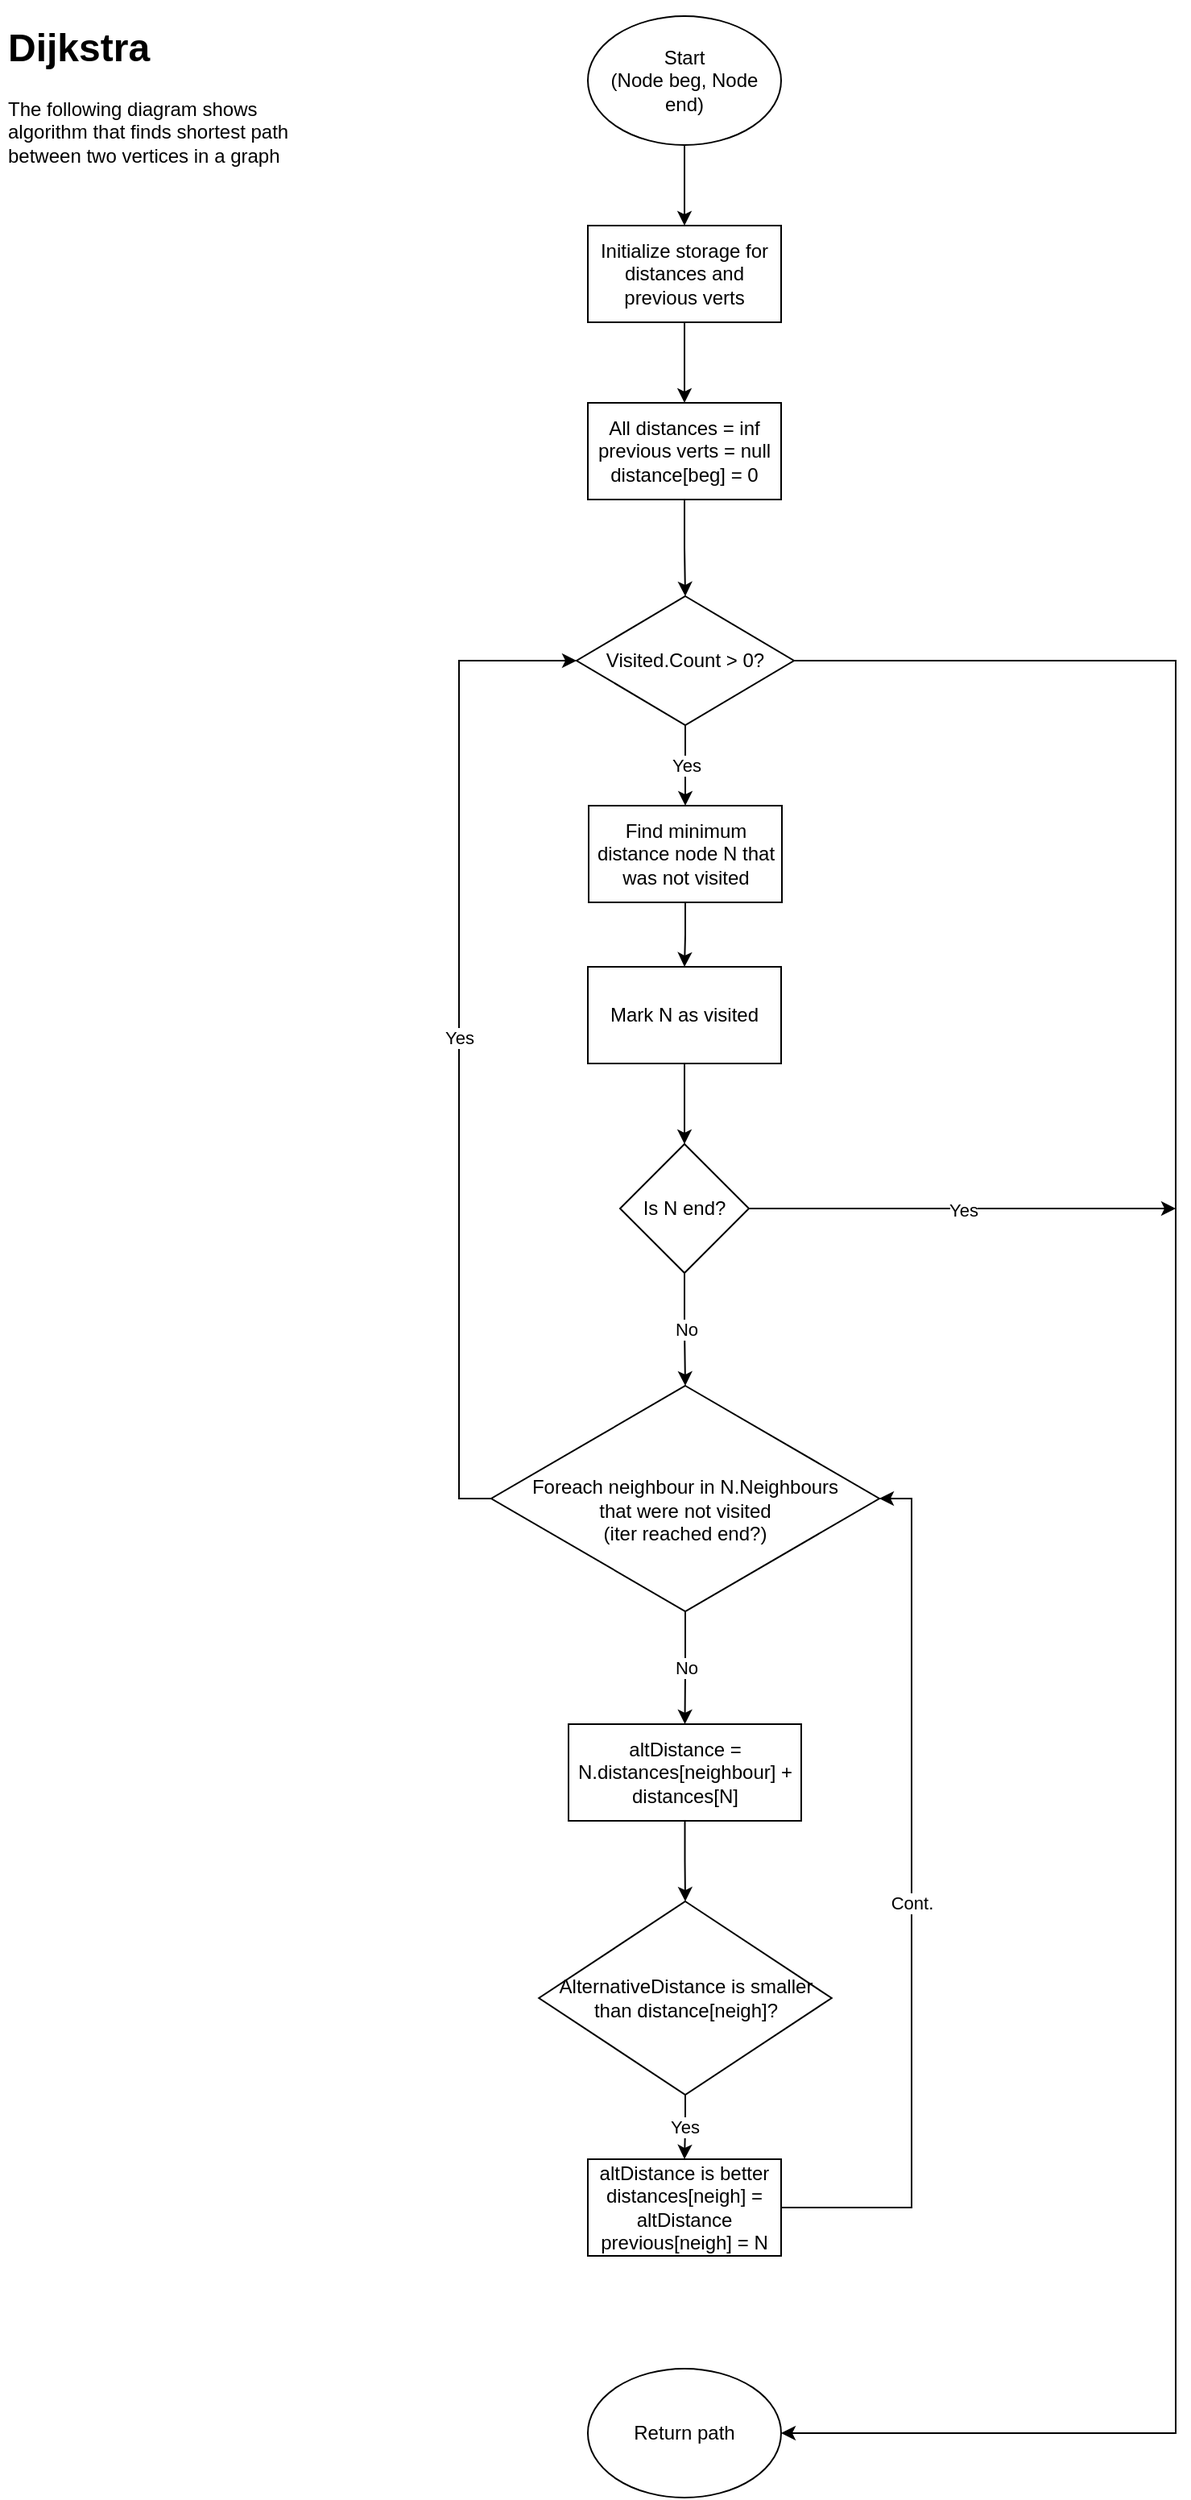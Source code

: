 <mxfile version="12.9.5" type="device"><diagram id="yN6Fcv71jCxVdLx0wG5Q" name="Page-1"><mxGraphModel dx="1352" dy="767" grid="1" gridSize="10" guides="1" tooltips="1" connect="1" arrows="1" fold="1" page="1" pageScale="1" pageWidth="850" pageHeight="1600" math="0" shadow="0"><root><mxCell id="0"/><mxCell id="1" parent="0"/><mxCell id="CMhIOHc8tGIUqYciA_7P-1" value="&lt;h1&gt;Dijkstra&lt;br&gt;&lt;/h1&gt;&lt;p&gt;The following diagram shows algorithm that finds shortest path between two vertices in a graph&lt;br&gt;&lt;/p&gt;" style="text;html=1;strokeColor=none;fillColor=none;spacing=5;spacingTop=-20;whiteSpace=wrap;overflow=hidden;rounded=0;" vertex="1" parent="1"><mxGeometry y="10" width="190" height="120" as="geometry"/></mxCell><mxCell id="CMhIOHc8tGIUqYciA_7P-4" value="" style="edgeStyle=orthogonalEdgeStyle;rounded=0;orthogonalLoop=1;jettySize=auto;html=1;" edge="1" parent="1" source="CMhIOHc8tGIUqYciA_7P-2" target="CMhIOHc8tGIUqYciA_7P-3"><mxGeometry relative="1" as="geometry"/></mxCell><mxCell id="CMhIOHc8tGIUqYciA_7P-2" value="&lt;div&gt;Start&lt;/div&gt;&lt;div&gt;(Node beg, Node end)&lt;/div&gt;" style="ellipse;whiteSpace=wrap;html=1;" vertex="1" parent="1"><mxGeometry x="365" y="10" width="120" height="80" as="geometry"/></mxCell><mxCell id="CMhIOHc8tGIUqYciA_7P-6" value="" style="edgeStyle=orthogonalEdgeStyle;rounded=0;orthogonalLoop=1;jettySize=auto;html=1;" edge="1" parent="1" source="CMhIOHc8tGIUqYciA_7P-3" target="CMhIOHc8tGIUqYciA_7P-5"><mxGeometry relative="1" as="geometry"/></mxCell><mxCell id="CMhIOHc8tGIUqYciA_7P-3" value="Initialize storage for distances and previous verts" style="rounded=0;whiteSpace=wrap;html=1;" vertex="1" parent="1"><mxGeometry x="365" y="140" width="120" height="60" as="geometry"/></mxCell><mxCell id="CMhIOHc8tGIUqYciA_7P-8" value="" style="edgeStyle=orthogonalEdgeStyle;rounded=0;orthogonalLoop=1;jettySize=auto;html=1;" edge="1" parent="1" source="CMhIOHc8tGIUqYciA_7P-5" target="CMhIOHc8tGIUqYciA_7P-7"><mxGeometry relative="1" as="geometry"/></mxCell><mxCell id="CMhIOHc8tGIUqYciA_7P-5" value="&lt;div&gt;All distances = inf&lt;/div&gt;&lt;div&gt;previous verts = null&lt;/div&gt;&lt;div&gt;distance[beg] = 0&lt;br&gt;&lt;/div&gt;" style="rounded=0;whiteSpace=wrap;html=1;" vertex="1" parent="1"><mxGeometry x="365" y="250" width="120" height="60" as="geometry"/></mxCell><mxCell id="CMhIOHc8tGIUqYciA_7P-10" value="Yes" style="edgeStyle=orthogonalEdgeStyle;rounded=0;orthogonalLoop=1;jettySize=auto;html=1;" edge="1" parent="1" source="CMhIOHc8tGIUqYciA_7P-7" target="CMhIOHc8tGIUqYciA_7P-9"><mxGeometry relative="1" as="geometry"/></mxCell><mxCell id="CMhIOHc8tGIUqYciA_7P-33" style="edgeStyle=orthogonalEdgeStyle;rounded=0;orthogonalLoop=1;jettySize=auto;html=1;exitX=1;exitY=0.5;exitDx=0;exitDy=0;entryX=1;entryY=0.5;entryDx=0;entryDy=0;" edge="1" parent="1" source="CMhIOHc8tGIUqYciA_7P-7" target="CMhIOHc8tGIUqYciA_7P-26"><mxGeometry relative="1" as="geometry"><Array as="points"><mxPoint x="730" y="410"/><mxPoint x="730" y="1510"/></Array></mxGeometry></mxCell><mxCell id="CMhIOHc8tGIUqYciA_7P-7" value="Visited.Count &amp;gt; 0?" style="rhombus;whiteSpace=wrap;html=1;" vertex="1" parent="1"><mxGeometry x="358" y="370" width="135" height="80" as="geometry"/></mxCell><mxCell id="CMhIOHc8tGIUqYciA_7P-12" value="" style="edgeStyle=orthogonalEdgeStyle;rounded=0;orthogonalLoop=1;jettySize=auto;html=1;" edge="1" parent="1" source="CMhIOHc8tGIUqYciA_7P-9" target="CMhIOHc8tGIUqYciA_7P-11"><mxGeometry relative="1" as="geometry"/></mxCell><mxCell id="CMhIOHc8tGIUqYciA_7P-9" value="Find minimum distance node N that was not visited" style="rounded=0;whiteSpace=wrap;html=1;" vertex="1" parent="1"><mxGeometry x="365.5" y="500" width="120" height="60" as="geometry"/></mxCell><mxCell id="CMhIOHc8tGIUqYciA_7P-29" value="" style="edgeStyle=orthogonalEdgeStyle;rounded=0;orthogonalLoop=1;jettySize=auto;html=1;" edge="1" parent="1" source="CMhIOHc8tGIUqYciA_7P-11" target="CMhIOHc8tGIUqYciA_7P-28"><mxGeometry relative="1" as="geometry"/></mxCell><mxCell id="CMhIOHc8tGIUqYciA_7P-11" value="Mark N as visited" style="rounded=0;whiteSpace=wrap;html=1;" vertex="1" parent="1"><mxGeometry x="365" y="600" width="120" height="60" as="geometry"/></mxCell><mxCell id="CMhIOHc8tGIUqYciA_7P-18" value="No" style="edgeStyle=orthogonalEdgeStyle;rounded=0;orthogonalLoop=1;jettySize=auto;html=1;" edge="1" parent="1" source="CMhIOHc8tGIUqYciA_7P-13" target="CMhIOHc8tGIUqYciA_7P-17"><mxGeometry relative="1" as="geometry"/></mxCell><mxCell id="CMhIOHc8tGIUqYciA_7P-25" value="Yes" style="edgeStyle=orthogonalEdgeStyle;rounded=0;orthogonalLoop=1;jettySize=auto;html=1;exitX=0;exitY=0.5;exitDx=0;exitDy=0;entryX=0;entryY=0.5;entryDx=0;entryDy=0;" edge="1" parent="1" source="CMhIOHc8tGIUqYciA_7P-13" target="CMhIOHc8tGIUqYciA_7P-7"><mxGeometry relative="1" as="geometry"/></mxCell><mxCell id="CMhIOHc8tGIUqYciA_7P-13" value="&lt;div&gt;&lt;br&gt;&lt;/div&gt;&lt;div&gt;Foreach neighbour in N.Neighbours&lt;/div&gt;&lt;div&gt;that were not visited&lt;br&gt;&lt;/div&gt;&lt;div&gt;(iter reached end?)&lt;br&gt;&lt;/div&gt;" style="rhombus;whiteSpace=wrap;html=1;" vertex="1" parent="1"><mxGeometry x="305" y="860" width="241" height="140" as="geometry"/></mxCell><mxCell id="CMhIOHc8tGIUqYciA_7P-20" value="" style="edgeStyle=orthogonalEdgeStyle;rounded=0;orthogonalLoop=1;jettySize=auto;html=1;" edge="1" parent="1" source="CMhIOHc8tGIUqYciA_7P-17" target="CMhIOHc8tGIUqYciA_7P-19"><mxGeometry relative="1" as="geometry"/></mxCell><mxCell id="CMhIOHc8tGIUqYciA_7P-17" value="altDistance = N.distances[neighbour] + distances[N]" style="rounded=0;whiteSpace=wrap;html=1;" vertex="1" parent="1"><mxGeometry x="352.99" y="1070" width="144.5" height="60" as="geometry"/></mxCell><mxCell id="CMhIOHc8tGIUqYciA_7P-23" value="Yes" style="edgeStyle=orthogonalEdgeStyle;rounded=0;orthogonalLoop=1;jettySize=auto;html=1;" edge="1" parent="1" source="CMhIOHc8tGIUqYciA_7P-19" target="CMhIOHc8tGIUqYciA_7P-21"><mxGeometry relative="1" as="geometry"/></mxCell><mxCell id="CMhIOHc8tGIUqYciA_7P-19" value="AlternativeDistance is smaller than distance[neigh]?" style="rhombus;whiteSpace=wrap;html=1;" vertex="1" parent="1"><mxGeometry x="334.62" y="1180" width="181.75" height="120" as="geometry"/></mxCell><mxCell id="CMhIOHc8tGIUqYciA_7P-24" value="Cont." style="edgeStyle=orthogonalEdgeStyle;rounded=0;orthogonalLoop=1;jettySize=auto;html=1;exitX=1;exitY=0.5;exitDx=0;exitDy=0;entryX=1;entryY=0.5;entryDx=0;entryDy=0;" edge="1" parent="1" source="CMhIOHc8tGIUqYciA_7P-21" target="CMhIOHc8tGIUqYciA_7P-13"><mxGeometry relative="1" as="geometry"/></mxCell><mxCell id="CMhIOHc8tGIUqYciA_7P-21" value="&lt;div&gt;altDistance is better&lt;/div&gt;&lt;div&gt;distances[neigh] = altDistance&lt;/div&gt;&lt;div&gt;previous[neigh] = N&lt;br&gt;&lt;/div&gt;" style="rounded=0;whiteSpace=wrap;html=1;" vertex="1" parent="1"><mxGeometry x="364.99" y="1340" width="120" height="60" as="geometry"/></mxCell><mxCell id="CMhIOHc8tGIUqYciA_7P-26" value="Return path" style="ellipse;whiteSpace=wrap;html=1;" vertex="1" parent="1"><mxGeometry x="364.99" y="1470" width="120" height="80" as="geometry"/></mxCell><mxCell id="CMhIOHc8tGIUqYciA_7P-32" value="No" style="edgeStyle=orthogonalEdgeStyle;rounded=0;orthogonalLoop=1;jettySize=auto;html=1;" edge="1" parent="1" source="CMhIOHc8tGIUqYciA_7P-28" target="CMhIOHc8tGIUqYciA_7P-13"><mxGeometry relative="1" as="geometry"/></mxCell><mxCell id="CMhIOHc8tGIUqYciA_7P-34" value="Yes" style="edgeStyle=orthogonalEdgeStyle;rounded=0;orthogonalLoop=1;jettySize=auto;html=1;exitX=1;exitY=0.5;exitDx=0;exitDy=0;" edge="1" parent="1" source="CMhIOHc8tGIUqYciA_7P-28"><mxGeometry relative="1" as="geometry"><mxPoint x="730" y="750" as="targetPoint"/></mxGeometry></mxCell><mxCell id="CMhIOHc8tGIUqYciA_7P-28" value="Is N end?" style="rhombus;whiteSpace=wrap;html=1;" vertex="1" parent="1"><mxGeometry x="385" y="710" width="80" height="80" as="geometry"/></mxCell></root></mxGraphModel></diagram></mxfile>